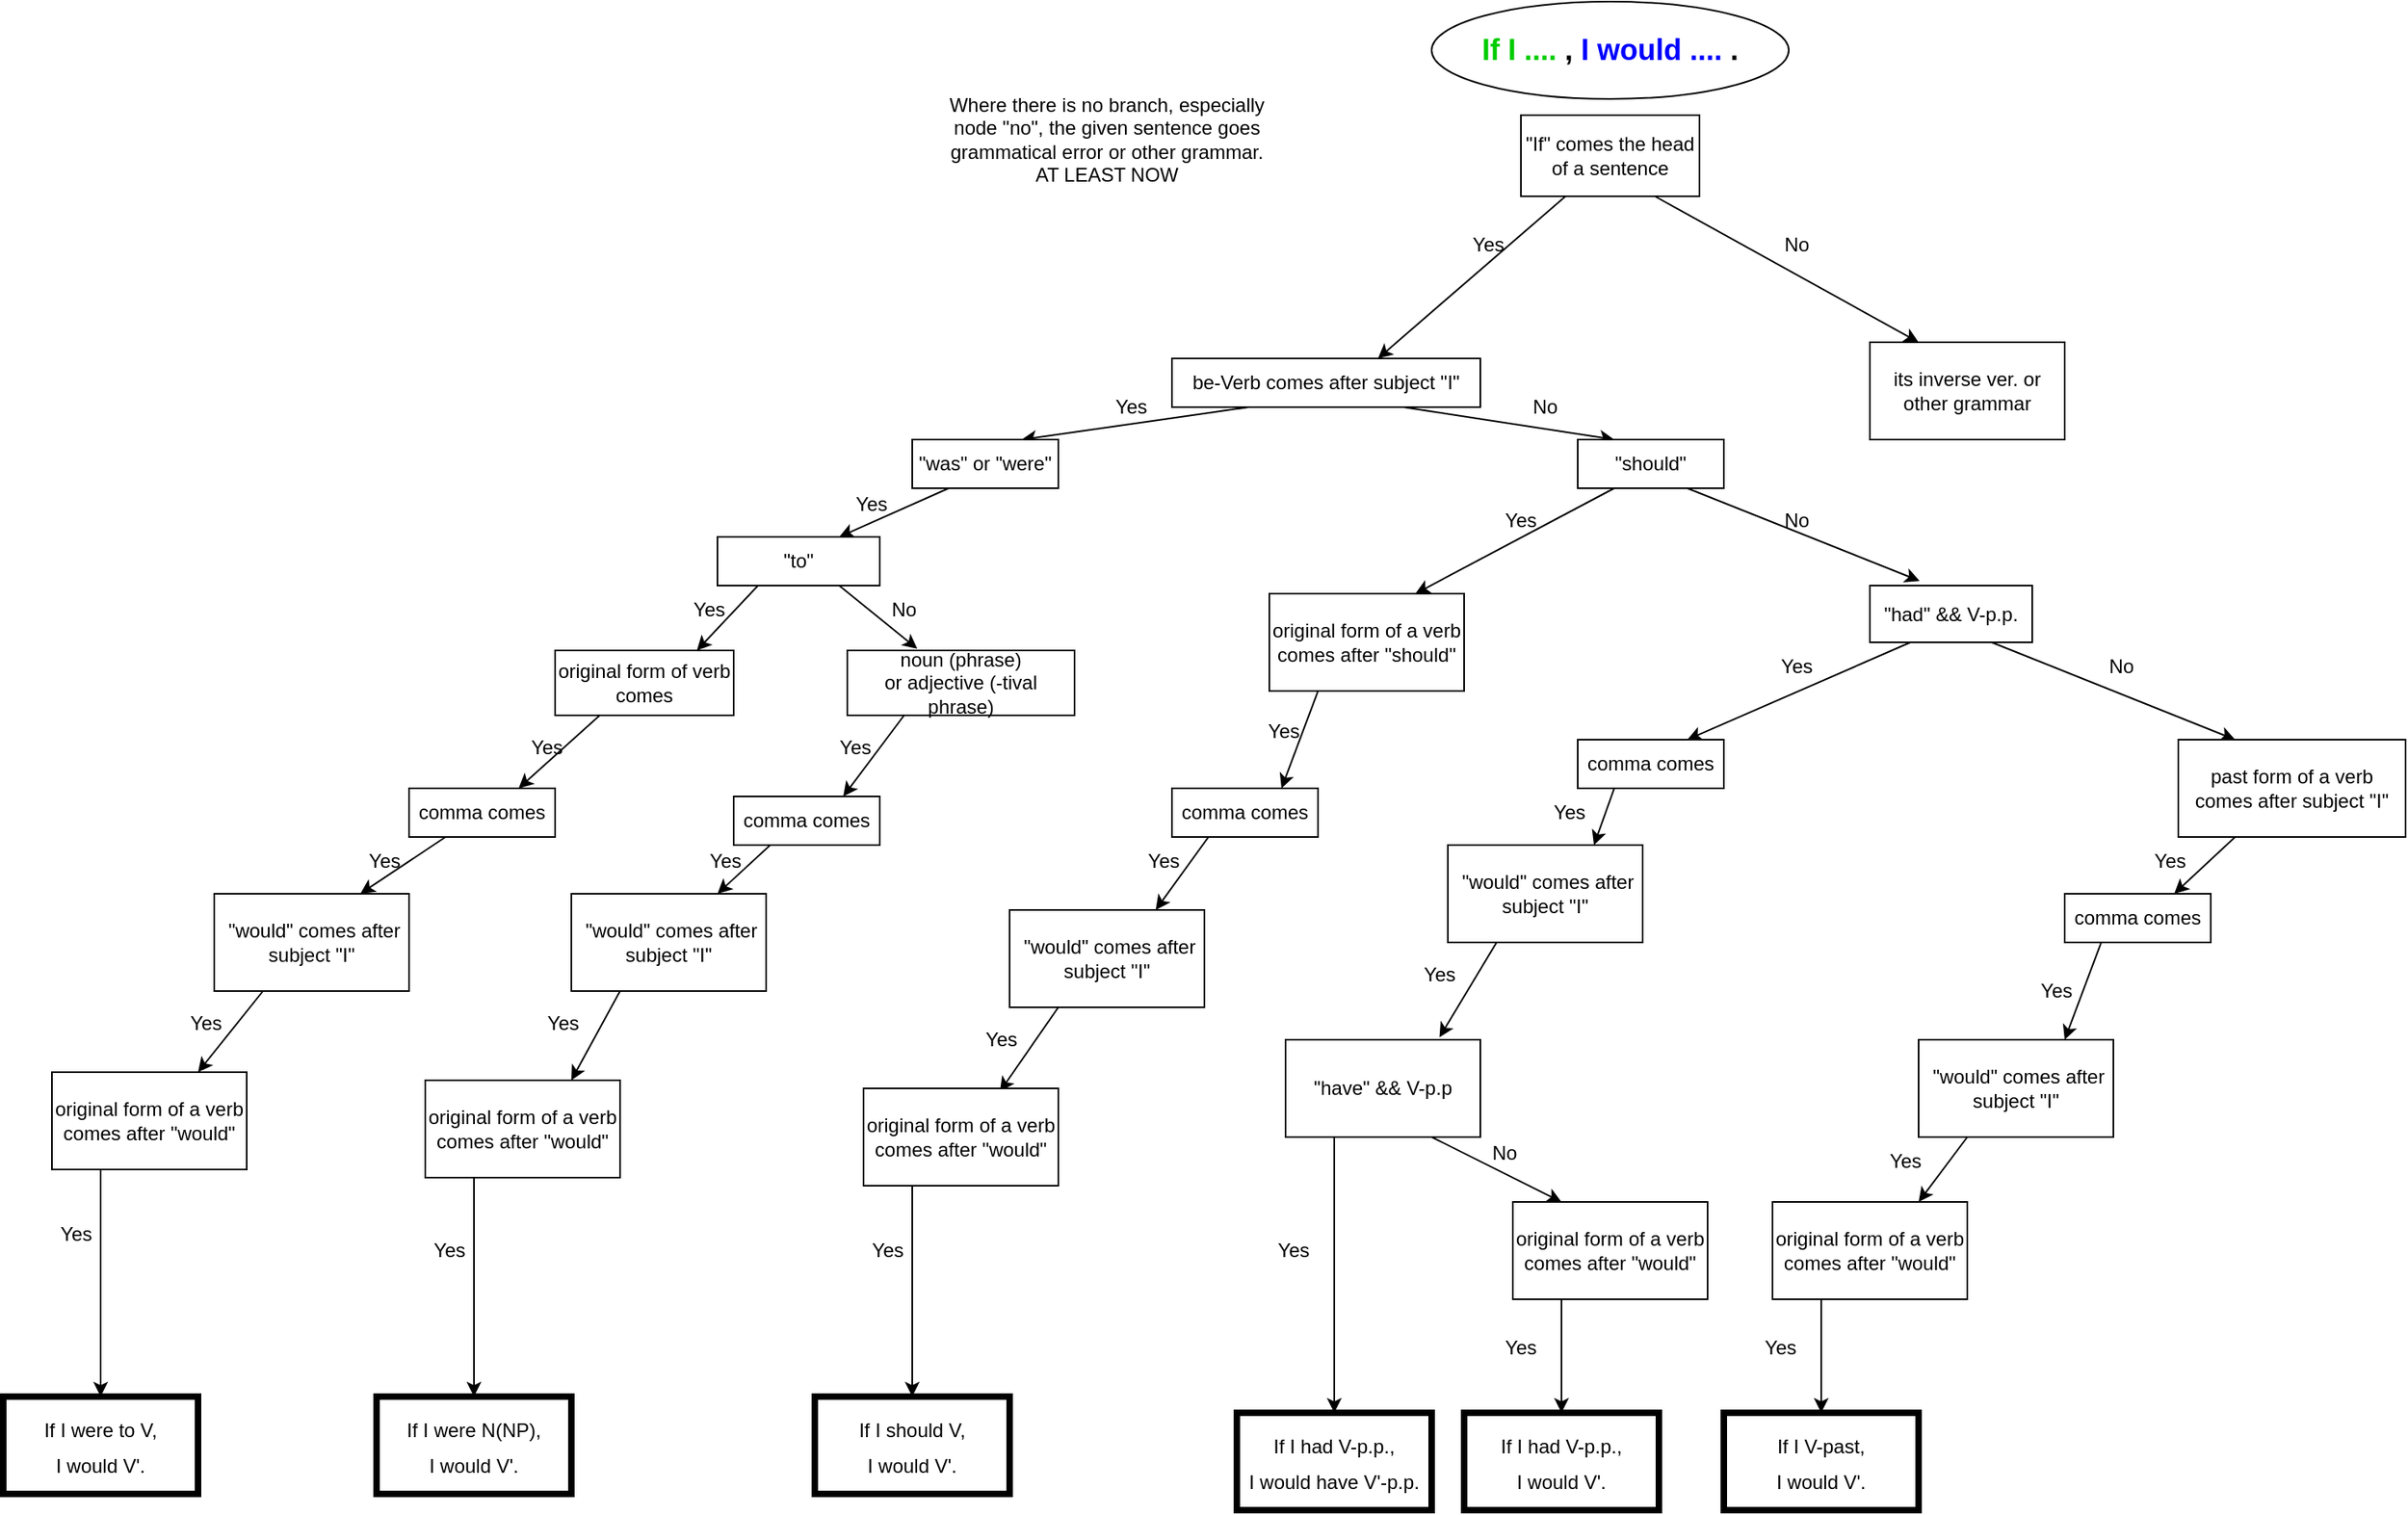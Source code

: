 <mxfile version="20.0.4" type="github">
  <diagram id="Z_p_84xsb6FxlwqVOQu0" name="Page-1">
    <mxGraphModel dx="1550" dy="1561" grid="1" gridSize="10" guides="1" tooltips="1" connect="1" arrows="1" fold="1" page="1" pageScale="1" pageWidth="827" pageHeight="1169" math="0" shadow="0">
      <root>
        <mxCell id="0" />
        <mxCell id="1" parent="0" />
        <mxCell id="HgsCBd9EZ4OtUiYnFxe4-2" style="rounded=0;orthogonalLoop=1;jettySize=auto;html=1;exitX=0.25;exitY=1;exitDx=0;exitDy=0;entryX=0.75;entryY=0;entryDx=0;entryDy=0;" parent="1" source="HgsCBd9EZ4OtUiYnFxe4-1" target="HgsCBd9EZ4OtUiYnFxe4-3" edge="1">
          <mxGeometry relative="1" as="geometry">
            <mxPoint x="230" y="80" as="targetPoint" />
          </mxGeometry>
        </mxCell>
        <mxCell id="HgsCBd9EZ4OtUiYnFxe4-37" style="edgeStyle=none;rounded=0;orthogonalLoop=1;jettySize=auto;html=1;exitX=0.75;exitY=1;exitDx=0;exitDy=0;entryX=0.25;entryY=0;entryDx=0;entryDy=0;fontSize=12;fontColor=#000000;" parent="1" source="HgsCBd9EZ4OtUiYnFxe4-1" target="HgsCBd9EZ4OtUiYnFxe4-34" edge="1">
          <mxGeometry relative="1" as="geometry" />
        </mxCell>
        <mxCell id="HgsCBd9EZ4OtUiYnFxe4-1" value="be-Verb comes after subject &quot;I&quot;" style="whiteSpace=wrap;html=1;" parent="1" vertex="1">
          <mxGeometry x="360" y="110" width="190" height="30" as="geometry" />
        </mxCell>
        <mxCell id="HgsCBd9EZ4OtUiYnFxe4-6" style="edgeStyle=none;rounded=0;orthogonalLoop=1;jettySize=auto;html=1;exitX=0.25;exitY=1;exitDx=0;exitDy=0;entryX=0.75;entryY=0;entryDx=0;entryDy=0;" parent="1" source="HgsCBd9EZ4OtUiYnFxe4-3" target="HgsCBd9EZ4OtUiYnFxe4-5" edge="1">
          <mxGeometry relative="1" as="geometry" />
        </mxCell>
        <mxCell id="HgsCBd9EZ4OtUiYnFxe4-3" value="&quot;was&quot; or &quot;were&quot;" style="whiteSpace=wrap;html=1;" parent="1" vertex="1">
          <mxGeometry x="200" y="160" width="90" height="30" as="geometry" />
        </mxCell>
        <mxCell id="HgsCBd9EZ4OtUiYnFxe4-61" style="edgeStyle=none;rounded=0;orthogonalLoop=1;jettySize=auto;html=1;exitX=0.75;exitY=1;exitDx=0;exitDy=0;entryX=0.25;entryY=0;entryDx=0;entryDy=0;fontSize=12;fontColor=#000000;" parent="1" source="HgsCBd9EZ4OtUiYnFxe4-4" target="HgsCBd9EZ4OtUiYnFxe4-60" edge="1">
          <mxGeometry relative="1" as="geometry" />
        </mxCell>
        <mxCell id="HgsCBd9EZ4OtUiYnFxe4-79" style="edgeStyle=none;rounded=0;orthogonalLoop=1;jettySize=auto;html=1;exitX=0.25;exitY=1;exitDx=0;exitDy=0;entryX=0.75;entryY=0;entryDx=0;entryDy=0;fontSize=12;fontColor=#000000;" parent="1" source="HgsCBd9EZ4OtUiYnFxe4-4" target="HgsCBd9EZ4OtUiYnFxe4-78" edge="1">
          <mxGeometry relative="1" as="geometry" />
        </mxCell>
        <mxCell id="HgsCBd9EZ4OtUiYnFxe4-4" value="&quot;had&quot; &amp;amp;&amp;amp; V-p.p. " style="whiteSpace=wrap;html=1;" parent="1" vertex="1">
          <mxGeometry x="790" y="250" width="100" height="35" as="geometry" />
        </mxCell>
        <mxCell id="HgsCBd9EZ4OtUiYnFxe4-8" style="edgeStyle=none;rounded=0;orthogonalLoop=1;jettySize=auto;html=1;exitX=0.25;exitY=1;exitDx=0;exitDy=0;entryX=0.794;entryY=0;entryDx=0;entryDy=0;entryPerimeter=0;" parent="1" source="HgsCBd9EZ4OtUiYnFxe4-5" target="HgsCBd9EZ4OtUiYnFxe4-7" edge="1">
          <mxGeometry relative="1" as="geometry" />
        </mxCell>
        <mxCell id="HgsCBd9EZ4OtUiYnFxe4-17" style="edgeStyle=none;rounded=0;orthogonalLoop=1;jettySize=auto;html=1;exitX=0.75;exitY=1;exitDx=0;exitDy=0;entryX=0.308;entryY=-0.025;entryDx=0;entryDy=0;entryPerimeter=0;fontSize=12;fontColor=#000000;" parent="1" source="HgsCBd9EZ4OtUiYnFxe4-5" target="HgsCBd9EZ4OtUiYnFxe4-16" edge="1">
          <mxGeometry relative="1" as="geometry" />
        </mxCell>
        <mxCell id="HgsCBd9EZ4OtUiYnFxe4-5" value="&quot;to&quot; " style="whiteSpace=wrap;html=1;" parent="1" vertex="1">
          <mxGeometry x="80" y="220" width="100" height="30" as="geometry" />
        </mxCell>
        <mxCell id="HgsCBd9EZ4OtUiYnFxe4-70" style="edgeStyle=none;rounded=0;orthogonalLoop=1;jettySize=auto;html=1;exitX=0.25;exitY=1;exitDx=0;exitDy=0;entryX=0.75;entryY=0;entryDx=0;entryDy=0;fontSize=12;fontColor=#000000;" parent="1" source="HgsCBd9EZ4OtUiYnFxe4-7" target="HgsCBd9EZ4OtUiYnFxe4-69" edge="1">
          <mxGeometry relative="1" as="geometry" />
        </mxCell>
        <mxCell id="HgsCBd9EZ4OtUiYnFxe4-7" value="original form of verb comes" style="whiteSpace=wrap;html=1;" parent="1" vertex="1">
          <mxGeometry x="-20" y="290" width="110" height="40" as="geometry" />
        </mxCell>
        <mxCell id="HgsCBd9EZ4OtUiYnFxe4-55" style="edgeStyle=none;rounded=0;orthogonalLoop=1;jettySize=auto;html=1;exitX=0.25;exitY=1;exitDx=0;exitDy=0;entryX=0.5;entryY=0;entryDx=0;entryDy=0;fontSize=12;fontColor=#000000;" parent="1" source="HgsCBd9EZ4OtUiYnFxe4-9" target="HgsCBd9EZ4OtUiYnFxe4-13" edge="1">
          <mxGeometry relative="1" as="geometry" />
        </mxCell>
        <mxCell id="HgsCBd9EZ4OtUiYnFxe4-9" value="original form of a verb comes after &quot;would&quot;" style="whiteSpace=wrap;html=1;" parent="1" vertex="1">
          <mxGeometry x="-330" y="550" width="120" height="60" as="geometry" />
        </mxCell>
        <mxCell id="HgsCBd9EZ4OtUiYnFxe4-10" value="&lt;font style=&quot;font-size: 18px;&quot;&gt;&lt;b&gt;&lt;font color=&quot;#00CC00&quot;&gt;If I ....&lt;/font&gt; , &lt;font color=&quot;#0000FF&quot;&gt;I would ....&lt;/font&gt; .&lt;/b&gt;&lt;/font&gt;" style="ellipse;whiteSpace=wrap;html=1;" parent="1" vertex="1">
          <mxGeometry x="520" y="-110" width="220" height="60" as="geometry" />
        </mxCell>
        <mxCell id="HgsCBd9EZ4OtUiYnFxe4-13" value="&lt;div&gt;&lt;font style=&quot;font-size: 12px;&quot; color=&quot;#000000&quot;&gt;If I were to V,&lt;/font&gt;&lt;/div&gt;&lt;div&gt;&lt;font style=&quot;font-size: 12px;&quot; color=&quot;#000000&quot;&gt;I would V&#39;.&lt;br&gt;&lt;/font&gt;&lt;/div&gt;" style="whiteSpace=wrap;html=1;fontSize=18;fontColor=#0000FF;strokeWidth=4;" parent="1" vertex="1">
          <mxGeometry x="-360" y="750" width="120" height="60" as="geometry" />
        </mxCell>
        <mxCell id="HgsCBd9EZ4OtUiYnFxe4-73" style="edgeStyle=none;rounded=0;orthogonalLoop=1;jettySize=auto;html=1;exitX=0.25;exitY=1;exitDx=0;exitDy=0;entryX=0.75;entryY=0;entryDx=0;entryDy=0;fontSize=12;fontColor=#000000;" parent="1" source="HgsCBd9EZ4OtUiYnFxe4-16" target="HgsCBd9EZ4OtUiYnFxe4-72" edge="1">
          <mxGeometry relative="1" as="geometry" />
        </mxCell>
        <mxCell id="HgsCBd9EZ4OtUiYnFxe4-16" value="&lt;div&gt;noun (phrase)&lt;/div&gt;&lt;div&gt;or adjective (-tival phrase)&lt;br&gt;&lt;/div&gt;" style="whiteSpace=wrap;html=1;fontSize=12;fontColor=#000000;strokeWidth=1;" parent="1" vertex="1">
          <mxGeometry x="160" y="290" width="140" height="40" as="geometry" />
        </mxCell>
        <mxCell id="HgsCBd9EZ4OtUiYnFxe4-56" style="edgeStyle=none;rounded=0;orthogonalLoop=1;jettySize=auto;html=1;exitX=0.25;exitY=1;exitDx=0;exitDy=0;entryX=0.5;entryY=0;entryDx=0;entryDy=0;fontSize=12;fontColor=#000000;" parent="1" source="HgsCBd9EZ4OtUiYnFxe4-18" target="HgsCBd9EZ4OtUiYnFxe4-21" edge="1">
          <mxGeometry relative="1" as="geometry" />
        </mxCell>
        <mxCell id="HgsCBd9EZ4OtUiYnFxe4-18" value="original form of a verb comes after &quot;would&quot;" style="whiteSpace=wrap;html=1;" parent="1" vertex="1">
          <mxGeometry x="-100" y="555" width="120" height="60" as="geometry" />
        </mxCell>
        <mxCell id="HgsCBd9EZ4OtUiYnFxe4-21" value="&lt;div&gt;&lt;font style=&quot;font-size: 12px;&quot; color=&quot;#000000&quot;&gt;If I were N(NP),&lt;/font&gt;&lt;/div&gt;&lt;div&gt;&lt;font style=&quot;font-size: 12px;&quot; color=&quot;#000000&quot;&gt;I would V&#39;.&lt;br&gt;&lt;/font&gt;&lt;/div&gt;" style="whiteSpace=wrap;html=1;fontSize=18;fontColor=#0000FF;strokeWidth=4;" parent="1" vertex="1">
          <mxGeometry x="-130" y="750" width="120" height="60" as="geometry" />
        </mxCell>
        <mxCell id="HgsCBd9EZ4OtUiYnFxe4-25" style="edgeStyle=none;rounded=0;orthogonalLoop=1;jettySize=auto;html=1;exitX=0.25;exitY=1;exitDx=0;exitDy=0;entryX=0.75;entryY=0;entryDx=0;entryDy=0;fontSize=12;fontColor=#000000;" parent="1" source="HgsCBd9EZ4OtUiYnFxe4-23" target="HgsCBd9EZ4OtUiYnFxe4-9" edge="1">
          <mxGeometry relative="1" as="geometry" />
        </mxCell>
        <mxCell id="HgsCBd9EZ4OtUiYnFxe4-23" value="&amp;nbsp;&quot;would&quot; comes after subject &quot;I&quot;" style="whiteSpace=wrap;html=1;" parent="1" vertex="1">
          <mxGeometry x="-230" y="440" width="120" height="60" as="geometry" />
        </mxCell>
        <mxCell id="HgsCBd9EZ4OtUiYnFxe4-28" style="edgeStyle=none;rounded=0;orthogonalLoop=1;jettySize=auto;html=1;exitX=0.25;exitY=1;exitDx=0;exitDy=0;entryX=0.75;entryY=0;entryDx=0;entryDy=0;fontSize=12;fontColor=#000000;" parent="1" source="HgsCBd9EZ4OtUiYnFxe4-26" target="HgsCBd9EZ4OtUiYnFxe4-18" edge="1">
          <mxGeometry relative="1" as="geometry" />
        </mxCell>
        <mxCell id="HgsCBd9EZ4OtUiYnFxe4-26" value="&amp;nbsp;&quot;would&quot; comes after subject &quot;I&quot;" style="whiteSpace=wrap;html=1;" parent="1" vertex="1">
          <mxGeometry x="-10" y="440" width="120" height="60" as="geometry" />
        </mxCell>
        <mxCell id="HgsCBd9EZ4OtUiYnFxe4-38" style="edgeStyle=none;rounded=0;orthogonalLoop=1;jettySize=auto;html=1;exitX=0.25;exitY=1;exitDx=0;exitDy=0;entryX=0.79;entryY=-0.024;entryDx=0;entryDy=0;entryPerimeter=0;fontSize=12;fontColor=#000000;" parent="1" source="HgsCBd9EZ4OtUiYnFxe4-30" target="HgsCBd9EZ4OtUiYnFxe4-33" edge="1">
          <mxGeometry relative="1" as="geometry" />
        </mxCell>
        <mxCell id="HgsCBd9EZ4OtUiYnFxe4-30" value="&amp;nbsp;&quot;would&quot; comes after subject &quot;I&quot;" style="whiteSpace=wrap;html=1;" parent="1" vertex="1">
          <mxGeometry x="530" y="410" width="120" height="60" as="geometry" />
        </mxCell>
        <mxCell id="HgsCBd9EZ4OtUiYnFxe4-52" style="edgeStyle=none;rounded=0;orthogonalLoop=1;jettySize=auto;html=1;exitX=0.75;exitY=1;exitDx=0;exitDy=0;entryX=0.25;entryY=0;entryDx=0;entryDy=0;fontSize=12;fontColor=#000000;" parent="1" source="HgsCBd9EZ4OtUiYnFxe4-33" target="HgsCBd9EZ4OtUiYnFxe4-51" edge="1">
          <mxGeometry relative="1" as="geometry" />
        </mxCell>
        <mxCell id="HgsCBd9EZ4OtUiYnFxe4-54" style="edgeStyle=none;rounded=0;orthogonalLoop=1;jettySize=auto;html=1;exitX=0.25;exitY=1;exitDx=0;exitDy=0;entryX=0.5;entryY=0;entryDx=0;entryDy=0;fontSize=12;fontColor=#000000;" parent="1" source="HgsCBd9EZ4OtUiYnFxe4-33" target="HgsCBd9EZ4OtUiYnFxe4-53" edge="1">
          <mxGeometry relative="1" as="geometry" />
        </mxCell>
        <mxCell id="HgsCBd9EZ4OtUiYnFxe4-33" value="&quot;have&quot; &amp;amp;&amp;amp; V-p.p " style="whiteSpace=wrap;html=1;fontSize=12;fontColor=#000000;strokeWidth=1;" parent="1" vertex="1">
          <mxGeometry x="430" y="530" width="120" height="60" as="geometry" />
        </mxCell>
        <mxCell id="HgsCBd9EZ4OtUiYnFxe4-39" style="edgeStyle=none;rounded=0;orthogonalLoop=1;jettySize=auto;html=1;exitX=0.75;exitY=1;exitDx=0;exitDy=0;entryX=0.306;entryY=-0.082;entryDx=0;entryDy=0;entryPerimeter=0;fontSize=12;fontColor=#000000;" parent="1" source="HgsCBd9EZ4OtUiYnFxe4-34" target="HgsCBd9EZ4OtUiYnFxe4-4" edge="1">
          <mxGeometry relative="1" as="geometry" />
        </mxCell>
        <mxCell id="HgsCBd9EZ4OtUiYnFxe4-42" style="edgeStyle=none;rounded=0;orthogonalLoop=1;jettySize=auto;html=1;exitX=0.25;exitY=1;exitDx=0;exitDy=0;entryX=0.75;entryY=0;entryDx=0;entryDy=0;fontSize=12;fontColor=#000000;" parent="1" source="HgsCBd9EZ4OtUiYnFxe4-34" target="HgsCBd9EZ4OtUiYnFxe4-41" edge="1">
          <mxGeometry relative="1" as="geometry" />
        </mxCell>
        <mxCell id="HgsCBd9EZ4OtUiYnFxe4-34" value="&quot;should&quot;" style="whiteSpace=wrap;html=1;fontSize=12;fontColor=#000000;strokeWidth=1;" parent="1" vertex="1">
          <mxGeometry x="610" y="160" width="90" height="30" as="geometry" />
        </mxCell>
        <mxCell id="HgsCBd9EZ4OtUiYnFxe4-36" style="edgeStyle=none;rounded=0;orthogonalLoop=1;jettySize=auto;html=1;exitX=0.25;exitY=1;exitDx=0;exitDy=0;entryX=0.668;entryY=0;entryDx=0;entryDy=0;entryPerimeter=0;fontSize=12;fontColor=#000000;" parent="1" source="HgsCBd9EZ4OtUiYnFxe4-35" target="HgsCBd9EZ4OtUiYnFxe4-1" edge="1">
          <mxGeometry relative="1" as="geometry" />
        </mxCell>
        <mxCell id="V-IdtBLT0dB0t9Ifpjs--2" style="rounded=0;orthogonalLoop=1;jettySize=auto;html=1;exitX=0.75;exitY=1;exitDx=0;exitDy=0;entryX=0.25;entryY=0;entryDx=0;entryDy=0;" parent="1" source="HgsCBd9EZ4OtUiYnFxe4-35" target="V-IdtBLT0dB0t9Ifpjs--1" edge="1">
          <mxGeometry relative="1" as="geometry" />
        </mxCell>
        <mxCell id="HgsCBd9EZ4OtUiYnFxe4-35" value="&quot;If&quot; comes the head of a sentence" style="whiteSpace=wrap;html=1;fontSize=12;fontColor=#000000;strokeWidth=1;" parent="1" vertex="1">
          <mxGeometry x="575" y="-40" width="110" height="50" as="geometry" />
        </mxCell>
        <mxCell id="HgsCBd9EZ4OtUiYnFxe4-76" style="edgeStyle=none;rounded=0;orthogonalLoop=1;jettySize=auto;html=1;exitX=0.25;exitY=1;exitDx=0;exitDy=0;entryX=0.75;entryY=0;entryDx=0;entryDy=0;fontSize=12;fontColor=#000000;" parent="1" source="HgsCBd9EZ4OtUiYnFxe4-41" target="HgsCBd9EZ4OtUiYnFxe4-75" edge="1">
          <mxGeometry relative="1" as="geometry" />
        </mxCell>
        <mxCell id="HgsCBd9EZ4OtUiYnFxe4-41" value="original form of a verb comes after &quot;should&quot;" style="whiteSpace=wrap;html=1;" parent="1" vertex="1">
          <mxGeometry x="420" y="255" width="120" height="60" as="geometry" />
        </mxCell>
        <mxCell id="HgsCBd9EZ4OtUiYnFxe4-47" style="edgeStyle=none;rounded=0;orthogonalLoop=1;jettySize=auto;html=1;exitX=0.25;exitY=1;exitDx=0;exitDy=0;entryX=0.7;entryY=0.033;entryDx=0;entryDy=0;entryPerimeter=0;fontSize=12;fontColor=#000000;" parent="1" source="HgsCBd9EZ4OtUiYnFxe4-44" target="HgsCBd9EZ4OtUiYnFxe4-46" edge="1">
          <mxGeometry relative="1" as="geometry" />
        </mxCell>
        <mxCell id="HgsCBd9EZ4OtUiYnFxe4-44" value="&amp;nbsp;&quot;would&quot; comes after subject &quot;I&quot;" style="whiteSpace=wrap;html=1;" parent="1" vertex="1">
          <mxGeometry x="260" y="450" width="120" height="60" as="geometry" />
        </mxCell>
        <mxCell id="HgsCBd9EZ4OtUiYnFxe4-57" style="edgeStyle=none;rounded=0;orthogonalLoop=1;jettySize=auto;html=1;exitX=0.25;exitY=1;exitDx=0;exitDy=0;entryX=0.5;entryY=0;entryDx=0;entryDy=0;fontSize=12;fontColor=#000000;" parent="1" source="HgsCBd9EZ4OtUiYnFxe4-46" target="HgsCBd9EZ4OtUiYnFxe4-48" edge="1">
          <mxGeometry relative="1" as="geometry" />
        </mxCell>
        <mxCell id="HgsCBd9EZ4OtUiYnFxe4-46" value="original form of a verb comes after &quot;would&quot;" style="whiteSpace=wrap;html=1;" parent="1" vertex="1">
          <mxGeometry x="170" y="560" width="120" height="60" as="geometry" />
        </mxCell>
        <mxCell id="HgsCBd9EZ4OtUiYnFxe4-48" value="&lt;div&gt;&lt;font style=&quot;font-size: 12px;&quot; color=&quot;#000000&quot;&gt;If I should V,&lt;/font&gt;&lt;/div&gt;&lt;div&gt;&lt;font style=&quot;font-size: 12px;&quot; color=&quot;#000000&quot;&gt;I would V&#39;.&lt;br&gt;&lt;/font&gt;&lt;/div&gt;" style="whiteSpace=wrap;html=1;fontSize=18;fontColor=#0000FF;strokeWidth=4;" parent="1" vertex="1">
          <mxGeometry x="140" y="750" width="120" height="60" as="geometry" />
        </mxCell>
        <mxCell id="HgsCBd9EZ4OtUiYnFxe4-59" style="edgeStyle=none;rounded=0;orthogonalLoop=1;jettySize=auto;html=1;exitX=0.25;exitY=1;exitDx=0;exitDy=0;entryX=0.5;entryY=0;entryDx=0;entryDy=0;fontSize=12;fontColor=#000000;" parent="1" source="HgsCBd9EZ4OtUiYnFxe4-51" target="HgsCBd9EZ4OtUiYnFxe4-58" edge="1">
          <mxGeometry relative="1" as="geometry" />
        </mxCell>
        <mxCell id="HgsCBd9EZ4OtUiYnFxe4-51" value="original form of a verb comes after &quot;would&quot;" style="whiteSpace=wrap;html=1;" parent="1" vertex="1">
          <mxGeometry x="570" y="630" width="120" height="60" as="geometry" />
        </mxCell>
        <mxCell id="HgsCBd9EZ4OtUiYnFxe4-53" value="&lt;div&gt;&lt;font style=&quot;font-size: 12px;&quot; color=&quot;#000000&quot;&gt;If I had V-p.p.,&lt;/font&gt;&lt;/div&gt;&lt;div&gt;&lt;font style=&quot;font-size: 12px;&quot; color=&quot;#000000&quot;&gt;I would have V&#39;-p.p.&lt;br&gt;&lt;/font&gt;&lt;/div&gt;" style="whiteSpace=wrap;html=1;fontSize=18;fontColor=#0000FF;strokeWidth=4;" parent="1" vertex="1">
          <mxGeometry x="400" y="760" width="120" height="60" as="geometry" />
        </mxCell>
        <mxCell id="HgsCBd9EZ4OtUiYnFxe4-58" value="&lt;div&gt;&lt;font style=&quot;font-size: 12px;&quot; color=&quot;#000000&quot;&gt;If I had V-p.p.,&lt;/font&gt;&lt;/div&gt;&lt;div&gt;&lt;font style=&quot;font-size: 12px;&quot; color=&quot;#000000&quot;&gt;I would V&#39;.&lt;br&gt;&lt;/font&gt;&lt;/div&gt;" style="whiteSpace=wrap;html=1;fontSize=18;fontColor=#0000FF;strokeWidth=4;" parent="1" vertex="1">
          <mxGeometry x="540" y="760" width="120" height="60" as="geometry" />
        </mxCell>
        <mxCell id="HgsCBd9EZ4OtUiYnFxe4-82" style="edgeStyle=none;rounded=0;orthogonalLoop=1;jettySize=auto;html=1;exitX=0.25;exitY=1;exitDx=0;exitDy=0;entryX=0.75;entryY=0;entryDx=0;entryDy=0;fontSize=12;fontColor=#000000;" parent="1" source="HgsCBd9EZ4OtUiYnFxe4-60" target="HgsCBd9EZ4OtUiYnFxe4-81" edge="1">
          <mxGeometry relative="1" as="geometry" />
        </mxCell>
        <mxCell id="HgsCBd9EZ4OtUiYnFxe4-60" value="past form of a verb comes after subject &quot;I&quot;" style="whiteSpace=wrap;html=1;" parent="1" vertex="1">
          <mxGeometry x="980" y="345" width="140" height="60" as="geometry" />
        </mxCell>
        <mxCell id="HgsCBd9EZ4OtUiYnFxe4-66" style="edgeStyle=none;rounded=0;orthogonalLoop=1;jettySize=auto;html=1;exitX=0.25;exitY=1;exitDx=0;exitDy=0;entryX=0.75;entryY=0;entryDx=0;entryDy=0;fontSize=12;fontColor=#000000;" parent="1" source="HgsCBd9EZ4OtUiYnFxe4-64" target="HgsCBd9EZ4OtUiYnFxe4-65" edge="1">
          <mxGeometry relative="1" as="geometry" />
        </mxCell>
        <mxCell id="HgsCBd9EZ4OtUiYnFxe4-64" value="&amp;nbsp;&quot;would&quot; comes after subject &quot;I&quot;" style="whiteSpace=wrap;html=1;" parent="1" vertex="1">
          <mxGeometry x="820" y="530" width="120" height="60" as="geometry" />
        </mxCell>
        <mxCell id="HgsCBd9EZ4OtUiYnFxe4-68" style="edgeStyle=none;rounded=0;orthogonalLoop=1;jettySize=auto;html=1;exitX=0.25;exitY=1;exitDx=0;exitDy=0;entryX=0.5;entryY=0;entryDx=0;entryDy=0;fontSize=12;fontColor=#000000;" parent="1" source="HgsCBd9EZ4OtUiYnFxe4-65" target="HgsCBd9EZ4OtUiYnFxe4-67" edge="1">
          <mxGeometry relative="1" as="geometry" />
        </mxCell>
        <mxCell id="HgsCBd9EZ4OtUiYnFxe4-65" value="original form of a verb comes after &quot;would&quot;" style="whiteSpace=wrap;html=1;" parent="1" vertex="1">
          <mxGeometry x="730" y="630" width="120" height="60" as="geometry" />
        </mxCell>
        <mxCell id="HgsCBd9EZ4OtUiYnFxe4-67" value="&lt;div&gt;&lt;font style=&quot;font-size: 12px;&quot; color=&quot;#000000&quot;&gt;If I V-past,&lt;/font&gt;&lt;/div&gt;&lt;div&gt;&lt;font style=&quot;font-size: 12px;&quot; color=&quot;#000000&quot;&gt;I would V&#39;.&lt;br&gt;&lt;/font&gt;&lt;/div&gt;" style="whiteSpace=wrap;html=1;fontSize=18;fontColor=#0000FF;strokeWidth=4;" parent="1" vertex="1">
          <mxGeometry x="700" y="760" width="120" height="60" as="geometry" />
        </mxCell>
        <mxCell id="HgsCBd9EZ4OtUiYnFxe4-71" style="edgeStyle=none;rounded=0;orthogonalLoop=1;jettySize=auto;html=1;exitX=0.25;exitY=1;exitDx=0;exitDy=0;entryX=0.75;entryY=0;entryDx=0;entryDy=0;fontSize=12;fontColor=#000000;" parent="1" source="HgsCBd9EZ4OtUiYnFxe4-69" target="HgsCBd9EZ4OtUiYnFxe4-23" edge="1">
          <mxGeometry relative="1" as="geometry" />
        </mxCell>
        <mxCell id="HgsCBd9EZ4OtUiYnFxe4-69" value="comma comes" style="whiteSpace=wrap;html=1;fontSize=12;fontColor=#000000;strokeWidth=1;" parent="1" vertex="1">
          <mxGeometry x="-110" y="375" width="90" height="30" as="geometry" />
        </mxCell>
        <mxCell id="HgsCBd9EZ4OtUiYnFxe4-74" style="edgeStyle=none;rounded=0;orthogonalLoop=1;jettySize=auto;html=1;exitX=0.25;exitY=1;exitDx=0;exitDy=0;entryX=0.75;entryY=0;entryDx=0;entryDy=0;fontSize=12;fontColor=#000000;" parent="1" source="HgsCBd9EZ4OtUiYnFxe4-72" target="HgsCBd9EZ4OtUiYnFxe4-26" edge="1">
          <mxGeometry relative="1" as="geometry" />
        </mxCell>
        <mxCell id="HgsCBd9EZ4OtUiYnFxe4-72" value="comma comes" style="whiteSpace=wrap;html=1;fontSize=12;fontColor=#000000;strokeWidth=1;" parent="1" vertex="1">
          <mxGeometry x="90" y="380" width="90" height="30" as="geometry" />
        </mxCell>
        <mxCell id="HgsCBd9EZ4OtUiYnFxe4-77" style="edgeStyle=none;rounded=0;orthogonalLoop=1;jettySize=auto;html=1;exitX=0.25;exitY=1;exitDx=0;exitDy=0;entryX=0.75;entryY=0;entryDx=0;entryDy=0;fontSize=12;fontColor=#000000;" parent="1" source="HgsCBd9EZ4OtUiYnFxe4-75" target="HgsCBd9EZ4OtUiYnFxe4-44" edge="1">
          <mxGeometry relative="1" as="geometry" />
        </mxCell>
        <mxCell id="HgsCBd9EZ4OtUiYnFxe4-75" value="comma comes" style="whiteSpace=wrap;html=1;fontSize=12;fontColor=#000000;strokeWidth=1;" parent="1" vertex="1">
          <mxGeometry x="360" y="375" width="90" height="30" as="geometry" />
        </mxCell>
        <mxCell id="HgsCBd9EZ4OtUiYnFxe4-80" style="edgeStyle=none;rounded=0;orthogonalLoop=1;jettySize=auto;html=1;exitX=0.25;exitY=1;exitDx=0;exitDy=0;entryX=0.75;entryY=0;entryDx=0;entryDy=0;fontSize=12;fontColor=#000000;" parent="1" source="HgsCBd9EZ4OtUiYnFxe4-78" target="HgsCBd9EZ4OtUiYnFxe4-30" edge="1">
          <mxGeometry relative="1" as="geometry" />
        </mxCell>
        <mxCell id="HgsCBd9EZ4OtUiYnFxe4-78" value="comma comes" style="whiteSpace=wrap;html=1;fontSize=12;fontColor=#000000;strokeWidth=1;" parent="1" vertex="1">
          <mxGeometry x="610" y="345" width="90" height="30" as="geometry" />
        </mxCell>
        <mxCell id="HgsCBd9EZ4OtUiYnFxe4-83" style="edgeStyle=none;rounded=0;orthogonalLoop=1;jettySize=auto;html=1;exitX=0.25;exitY=1;exitDx=0;exitDy=0;entryX=0.75;entryY=0;entryDx=0;entryDy=0;fontSize=12;fontColor=#000000;" parent="1" source="HgsCBd9EZ4OtUiYnFxe4-81" target="HgsCBd9EZ4OtUiYnFxe4-64" edge="1">
          <mxGeometry relative="1" as="geometry" />
        </mxCell>
        <mxCell id="HgsCBd9EZ4OtUiYnFxe4-81" value="comma comes" style="whiteSpace=wrap;html=1;fontSize=12;fontColor=#000000;strokeWidth=1;" parent="1" vertex="1">
          <mxGeometry x="910" y="440" width="90" height="30" as="geometry" />
        </mxCell>
        <mxCell id="HgsCBd9EZ4OtUiYnFxe4-84" value="Yes" style="text;html=1;strokeColor=none;fillColor=none;align=center;verticalAlign=middle;whiteSpace=wrap;rounded=0;fontSize=12;fontColor=#000000;" parent="1" vertex="1">
          <mxGeometry x="540" y="30" width="30" height="20" as="geometry" />
        </mxCell>
        <mxCell id="HgsCBd9EZ4OtUiYnFxe4-85" value="Yes" style="text;html=1;strokeColor=none;fillColor=none;align=center;verticalAlign=middle;whiteSpace=wrap;rounded=0;fontSize=12;fontColor=#000000;" parent="1" vertex="1">
          <mxGeometry x="320" y="130" width="30" height="20" as="geometry" />
        </mxCell>
        <mxCell id="HgsCBd9EZ4OtUiYnFxe4-86" value="Yes" style="text;html=1;strokeColor=none;fillColor=none;align=center;verticalAlign=middle;whiteSpace=wrap;rounded=0;fontSize=12;fontColor=#000000;" parent="1" vertex="1">
          <mxGeometry x="160" y="190" width="30" height="20" as="geometry" />
        </mxCell>
        <mxCell id="HgsCBd9EZ4OtUiYnFxe4-87" value="Yes" style="text;html=1;strokeColor=none;fillColor=none;align=center;verticalAlign=middle;whiteSpace=wrap;rounded=0;fontSize=12;fontColor=#000000;" parent="1" vertex="1">
          <mxGeometry x="60" y="255" width="30" height="20" as="geometry" />
        </mxCell>
        <mxCell id="HgsCBd9EZ4OtUiYnFxe4-88" value="Yes" style="text;html=1;strokeColor=none;fillColor=none;align=center;verticalAlign=middle;whiteSpace=wrap;rounded=0;fontSize=12;fontColor=#000000;" parent="1" vertex="1">
          <mxGeometry x="-40" y="340" width="30" height="20" as="geometry" />
        </mxCell>
        <mxCell id="HgsCBd9EZ4OtUiYnFxe4-89" value="Yes" style="text;html=1;strokeColor=none;fillColor=none;align=center;verticalAlign=middle;whiteSpace=wrap;rounded=0;fontSize=12;fontColor=#000000;" parent="1" vertex="1">
          <mxGeometry x="-140" y="410" width="30" height="20" as="geometry" />
        </mxCell>
        <mxCell id="HgsCBd9EZ4OtUiYnFxe4-90" value="Yes" style="text;html=1;strokeColor=none;fillColor=none;align=center;verticalAlign=middle;whiteSpace=wrap;rounded=0;fontSize=12;fontColor=#000000;" parent="1" vertex="1">
          <mxGeometry x="-250" y="510" width="30" height="20" as="geometry" />
        </mxCell>
        <mxCell id="HgsCBd9EZ4OtUiYnFxe4-91" value="Yes" style="text;html=1;strokeColor=none;fillColor=none;align=center;verticalAlign=middle;whiteSpace=wrap;rounded=0;fontSize=12;fontColor=#000000;" parent="1" vertex="1">
          <mxGeometry x="-330" y="640" width="30" height="20" as="geometry" />
        </mxCell>
        <mxCell id="HgsCBd9EZ4OtUiYnFxe4-92" value="No" style="text;html=1;strokeColor=none;fillColor=none;align=center;verticalAlign=middle;whiteSpace=wrap;rounded=0;fontSize=12;fontColor=#000000;" parent="1" vertex="1">
          <mxGeometry x="180" y="255" width="30" height="20" as="geometry" />
        </mxCell>
        <mxCell id="HgsCBd9EZ4OtUiYnFxe4-93" value="Yes" style="text;html=1;strokeColor=none;fillColor=none;align=center;verticalAlign=middle;whiteSpace=wrap;rounded=0;fontSize=12;fontColor=#000000;" parent="1" vertex="1">
          <mxGeometry x="150" y="340" width="30" height="20" as="geometry" />
        </mxCell>
        <mxCell id="HgsCBd9EZ4OtUiYnFxe4-94" value="Yes" style="text;html=1;strokeColor=none;fillColor=none;align=center;verticalAlign=middle;whiteSpace=wrap;rounded=0;fontSize=12;fontColor=#000000;" parent="1" vertex="1">
          <mxGeometry x="70" y="410" width="30" height="20" as="geometry" />
        </mxCell>
        <mxCell id="HgsCBd9EZ4OtUiYnFxe4-95" value="Yes" style="text;html=1;strokeColor=none;fillColor=none;align=center;verticalAlign=middle;whiteSpace=wrap;rounded=0;fontSize=12;fontColor=#000000;" parent="1" vertex="1">
          <mxGeometry x="-30" y="510" width="30" height="20" as="geometry" />
        </mxCell>
        <mxCell id="HgsCBd9EZ4OtUiYnFxe4-96" value="Yes" style="text;html=1;strokeColor=none;fillColor=none;align=center;verticalAlign=middle;whiteSpace=wrap;rounded=0;fontSize=12;fontColor=#000000;" parent="1" vertex="1">
          <mxGeometry x="-100" y="650" width="30" height="20" as="geometry" />
        </mxCell>
        <mxCell id="HgsCBd9EZ4OtUiYnFxe4-97" value="No" style="text;html=1;strokeColor=none;fillColor=none;align=center;verticalAlign=middle;whiteSpace=wrap;rounded=0;fontSize=12;fontColor=#000000;" parent="1" vertex="1">
          <mxGeometry x="575" y="130" width="30" height="20" as="geometry" />
        </mxCell>
        <mxCell id="HgsCBd9EZ4OtUiYnFxe4-98" value="No" style="text;html=1;strokeColor=none;fillColor=none;align=center;verticalAlign=middle;whiteSpace=wrap;rounded=0;fontSize=12;fontColor=#000000;" parent="1" vertex="1">
          <mxGeometry x="730" y="200" width="30" height="20" as="geometry" />
        </mxCell>
        <mxCell id="HgsCBd9EZ4OtUiYnFxe4-100" value="No" style="text;html=1;strokeColor=none;fillColor=none;align=center;verticalAlign=middle;whiteSpace=wrap;rounded=0;fontSize=12;fontColor=#000000;" parent="1" vertex="1">
          <mxGeometry x="930" y="290" width="30" height="20" as="geometry" />
        </mxCell>
        <mxCell id="HgsCBd9EZ4OtUiYnFxe4-101" value="No" style="text;html=1;strokeColor=none;fillColor=none;align=center;verticalAlign=middle;whiteSpace=wrap;rounded=0;fontSize=12;fontColor=#000000;" parent="1" vertex="1">
          <mxGeometry x="550" y="590" width="30" height="20" as="geometry" />
        </mxCell>
        <mxCell id="HgsCBd9EZ4OtUiYnFxe4-102" value="Yes" style="text;html=1;strokeColor=none;fillColor=none;align=center;verticalAlign=middle;whiteSpace=wrap;rounded=0;fontSize=12;fontColor=#000000;" parent="1" vertex="1">
          <mxGeometry x="560" y="200" width="30" height="20" as="geometry" />
        </mxCell>
        <mxCell id="HgsCBd9EZ4OtUiYnFxe4-103" value="Yes" style="text;html=1;strokeColor=none;fillColor=none;align=center;verticalAlign=middle;whiteSpace=wrap;rounded=0;fontSize=12;fontColor=#000000;" parent="1" vertex="1">
          <mxGeometry x="414" y="330" width="30" height="20" as="geometry" />
        </mxCell>
        <mxCell id="HgsCBd9EZ4OtUiYnFxe4-104" value="Yes" style="text;html=1;strokeColor=none;fillColor=none;align=center;verticalAlign=middle;whiteSpace=wrap;rounded=0;fontSize=12;fontColor=#000000;" parent="1" vertex="1">
          <mxGeometry x="340" y="410" width="30" height="20" as="geometry" />
        </mxCell>
        <mxCell id="HgsCBd9EZ4OtUiYnFxe4-106" value="Yes" style="text;html=1;strokeColor=none;fillColor=none;align=center;verticalAlign=middle;whiteSpace=wrap;rounded=0;fontSize=12;fontColor=#000000;" parent="1" vertex="1">
          <mxGeometry x="240" y="520" width="30" height="20" as="geometry" />
        </mxCell>
        <mxCell id="HgsCBd9EZ4OtUiYnFxe4-107" value="Yes" style="text;html=1;strokeColor=none;fillColor=none;align=center;verticalAlign=middle;whiteSpace=wrap;rounded=0;fontSize=12;fontColor=#000000;" parent="1" vertex="1">
          <mxGeometry x="170" y="650" width="30" height="20" as="geometry" />
        </mxCell>
        <mxCell id="HgsCBd9EZ4OtUiYnFxe4-108" value="Yes" style="text;html=1;strokeColor=none;fillColor=none;align=center;verticalAlign=middle;whiteSpace=wrap;rounded=0;fontSize=12;fontColor=#000000;" parent="1" vertex="1">
          <mxGeometry x="730" y="290" width="30" height="20" as="geometry" />
        </mxCell>
        <mxCell id="HgsCBd9EZ4OtUiYnFxe4-109" value="Yes" style="text;html=1;strokeColor=none;fillColor=none;align=center;verticalAlign=middle;whiteSpace=wrap;rounded=0;fontSize=12;fontColor=#000000;" parent="1" vertex="1">
          <mxGeometry x="590" y="380" width="30" height="20" as="geometry" />
        </mxCell>
        <mxCell id="HgsCBd9EZ4OtUiYnFxe4-110" value="Yes" style="text;html=1;strokeColor=none;fillColor=none;align=center;verticalAlign=middle;whiteSpace=wrap;rounded=0;fontSize=12;fontColor=#000000;" parent="1" vertex="1">
          <mxGeometry x="510" y="480" width="30" height="20" as="geometry" />
        </mxCell>
        <mxCell id="HgsCBd9EZ4OtUiYnFxe4-111" value="Yes" style="text;html=1;strokeColor=none;fillColor=none;align=center;verticalAlign=middle;whiteSpace=wrap;rounded=0;fontSize=12;fontColor=#000000;" parent="1" vertex="1">
          <mxGeometry x="420" y="650" width="30" height="20" as="geometry" />
        </mxCell>
        <mxCell id="HgsCBd9EZ4OtUiYnFxe4-112" value="Yes" style="text;html=1;strokeColor=none;fillColor=none;align=center;verticalAlign=middle;whiteSpace=wrap;rounded=0;fontSize=12;fontColor=#000000;" parent="1" vertex="1">
          <mxGeometry x="560" y="710" width="30" height="20" as="geometry" />
        </mxCell>
        <mxCell id="HgsCBd9EZ4OtUiYnFxe4-113" value="Yes" style="text;html=1;strokeColor=none;fillColor=none;align=center;verticalAlign=middle;whiteSpace=wrap;rounded=0;fontSize=12;fontColor=#000000;" parent="1" vertex="1">
          <mxGeometry x="960" y="410" width="30" height="20" as="geometry" />
        </mxCell>
        <mxCell id="HgsCBd9EZ4OtUiYnFxe4-114" value="Yes" style="text;html=1;strokeColor=none;fillColor=none;align=center;verticalAlign=middle;whiteSpace=wrap;rounded=0;fontSize=12;fontColor=#000000;" parent="1" vertex="1">
          <mxGeometry x="890" y="490" width="30" height="20" as="geometry" />
        </mxCell>
        <mxCell id="HgsCBd9EZ4OtUiYnFxe4-115" value="Yes" style="text;html=1;strokeColor=none;fillColor=none;align=center;verticalAlign=middle;whiteSpace=wrap;rounded=0;fontSize=12;fontColor=#000000;" parent="1" vertex="1">
          <mxGeometry x="797" y="595" width="30" height="20" as="geometry" />
        </mxCell>
        <mxCell id="HgsCBd9EZ4OtUiYnFxe4-116" value="Yes" style="text;html=1;strokeColor=none;fillColor=none;align=center;verticalAlign=middle;whiteSpace=wrap;rounded=0;fontSize=12;fontColor=#000000;" parent="1" vertex="1">
          <mxGeometry x="720" y="710" width="30" height="20" as="geometry" />
        </mxCell>
        <mxCell id="V-IdtBLT0dB0t9Ifpjs--1" value="its inverse ver. or other grammar" style="whiteSpace=wrap;html=1;" parent="1" vertex="1">
          <mxGeometry x="790" y="100" width="120" height="60" as="geometry" />
        </mxCell>
        <mxCell id="V-IdtBLT0dB0t9Ifpjs--3" value="No" style="text;html=1;strokeColor=none;fillColor=none;align=center;verticalAlign=middle;whiteSpace=wrap;rounded=0;fontSize=12;fontColor=#000000;" parent="1" vertex="1">
          <mxGeometry x="730" y="30" width="30" height="20" as="geometry" />
        </mxCell>
        <mxCell id="V-IdtBLT0dB0t9Ifpjs--6" style="edgeStyle=none;rounded=0;orthogonalLoop=1;jettySize=auto;html=1;exitX=0.75;exitY=1;exitDx=0;exitDy=0;" parent="1" edge="1">
          <mxGeometry relative="1" as="geometry">
            <mxPoint x="376.25" y="260" as="sourcePoint" />
            <mxPoint x="376.25" y="260" as="targetPoint" />
          </mxGeometry>
        </mxCell>
        <mxCell id="V-IdtBLT0dB0t9Ifpjs--8" value="&lt;div&gt;Where there is no branch, especially node &quot;no&quot;, the given sentence goes grammatical error or other grammar.&lt;/div&gt;&lt;div&gt;AT LEAST NOW&lt;br&gt; &lt;/div&gt;" style="text;html=1;strokeColor=none;fillColor=none;align=center;verticalAlign=middle;whiteSpace=wrap;rounded=0;" parent="1" vertex="1">
          <mxGeometry x="215" y="-50" width="210" height="50" as="geometry" />
        </mxCell>
      </root>
    </mxGraphModel>
  </diagram>
</mxfile>
